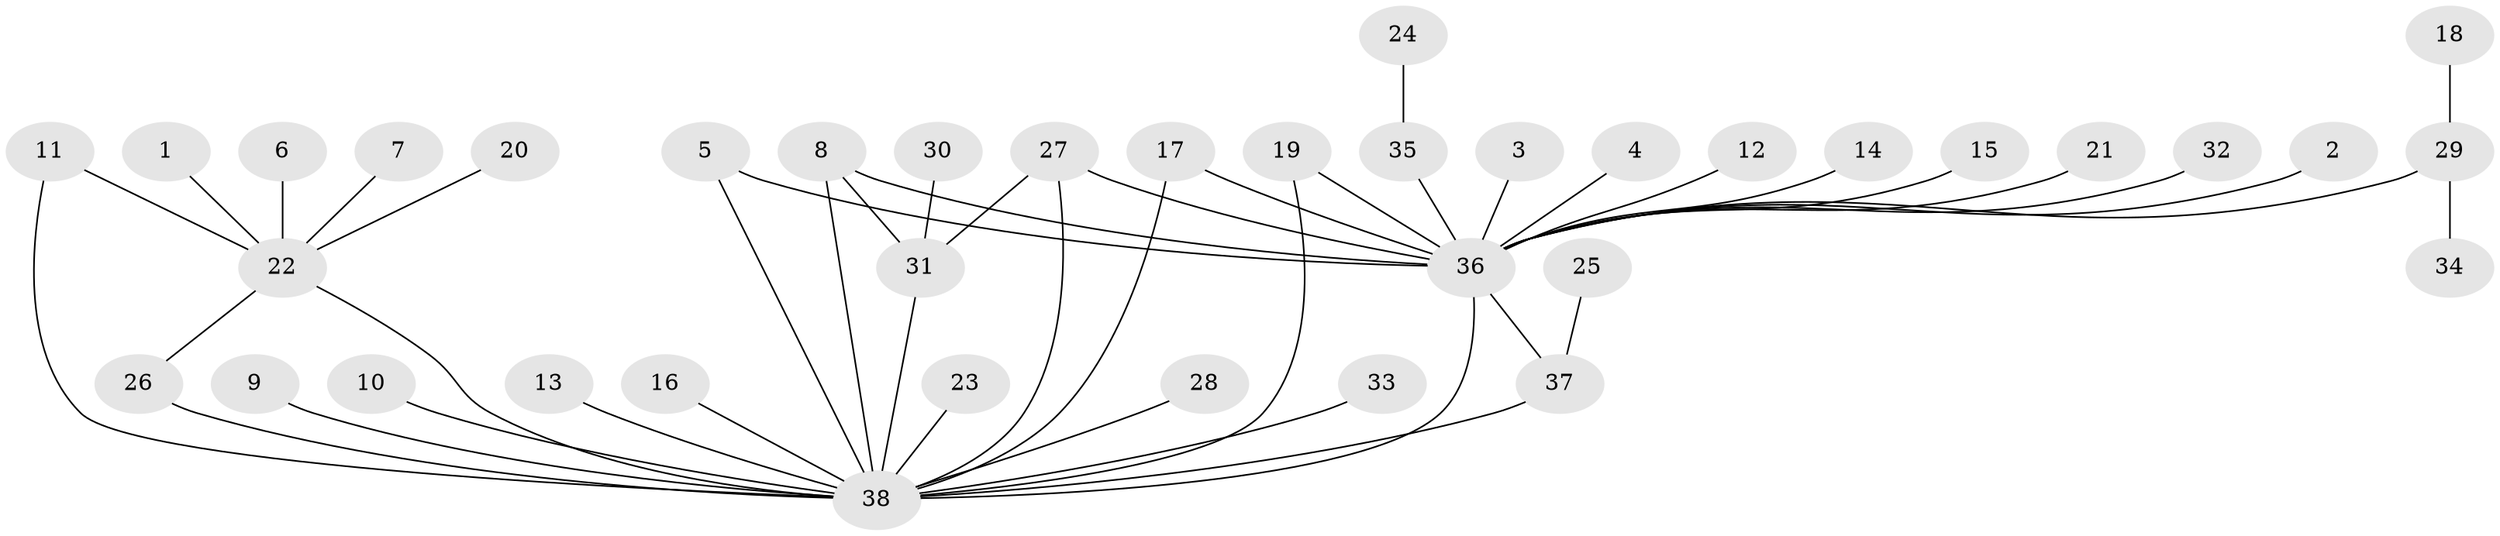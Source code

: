 // original degree distribution, {4: 0.06666666666666667, 13: 0.013333333333333334, 15: 0.04, 9: 0.02666666666666667, 1: 0.52, 7: 0.04, 6: 0.02666666666666667, 2: 0.21333333333333335, 3: 0.04, 5: 0.013333333333333334}
// Generated by graph-tools (version 1.1) at 2025/49/03/09/25 03:49:48]
// undirected, 38 vertices, 47 edges
graph export_dot {
graph [start="1"]
  node [color=gray90,style=filled];
  1;
  2;
  3;
  4;
  5;
  6;
  7;
  8;
  9;
  10;
  11;
  12;
  13;
  14;
  15;
  16;
  17;
  18;
  19;
  20;
  21;
  22;
  23;
  24;
  25;
  26;
  27;
  28;
  29;
  30;
  31;
  32;
  33;
  34;
  35;
  36;
  37;
  38;
  1 -- 22 [weight=1.0];
  2 -- 36 [weight=1.0];
  3 -- 36 [weight=1.0];
  4 -- 36 [weight=1.0];
  5 -- 36 [weight=2.0];
  5 -- 38 [weight=2.0];
  6 -- 22 [weight=1.0];
  7 -- 22 [weight=1.0];
  8 -- 31 [weight=1.0];
  8 -- 36 [weight=2.0];
  8 -- 38 [weight=3.0];
  9 -- 38 [weight=1.0];
  10 -- 38 [weight=1.0];
  11 -- 22 [weight=1.0];
  11 -- 38 [weight=1.0];
  12 -- 36 [weight=1.0];
  13 -- 38 [weight=1.0];
  14 -- 36 [weight=1.0];
  15 -- 36 [weight=1.0];
  16 -- 38 [weight=1.0];
  17 -- 36 [weight=1.0];
  17 -- 38 [weight=1.0];
  18 -- 29 [weight=1.0];
  19 -- 36 [weight=1.0];
  19 -- 38 [weight=1.0];
  20 -- 22 [weight=1.0];
  21 -- 36 [weight=1.0];
  22 -- 26 [weight=1.0];
  22 -- 38 [weight=1.0];
  23 -- 38 [weight=1.0];
  24 -- 35 [weight=1.0];
  25 -- 37 [weight=1.0];
  26 -- 38 [weight=1.0];
  27 -- 31 [weight=1.0];
  27 -- 36 [weight=3.0];
  27 -- 38 [weight=2.0];
  28 -- 38 [weight=1.0];
  29 -- 34 [weight=1.0];
  29 -- 36 [weight=2.0];
  30 -- 31 [weight=1.0];
  31 -- 38 [weight=1.0];
  32 -- 36 [weight=1.0];
  33 -- 38 [weight=1.0];
  35 -- 36 [weight=3.0];
  36 -- 37 [weight=2.0];
  36 -- 38 [weight=4.0];
  37 -- 38 [weight=1.0];
}
